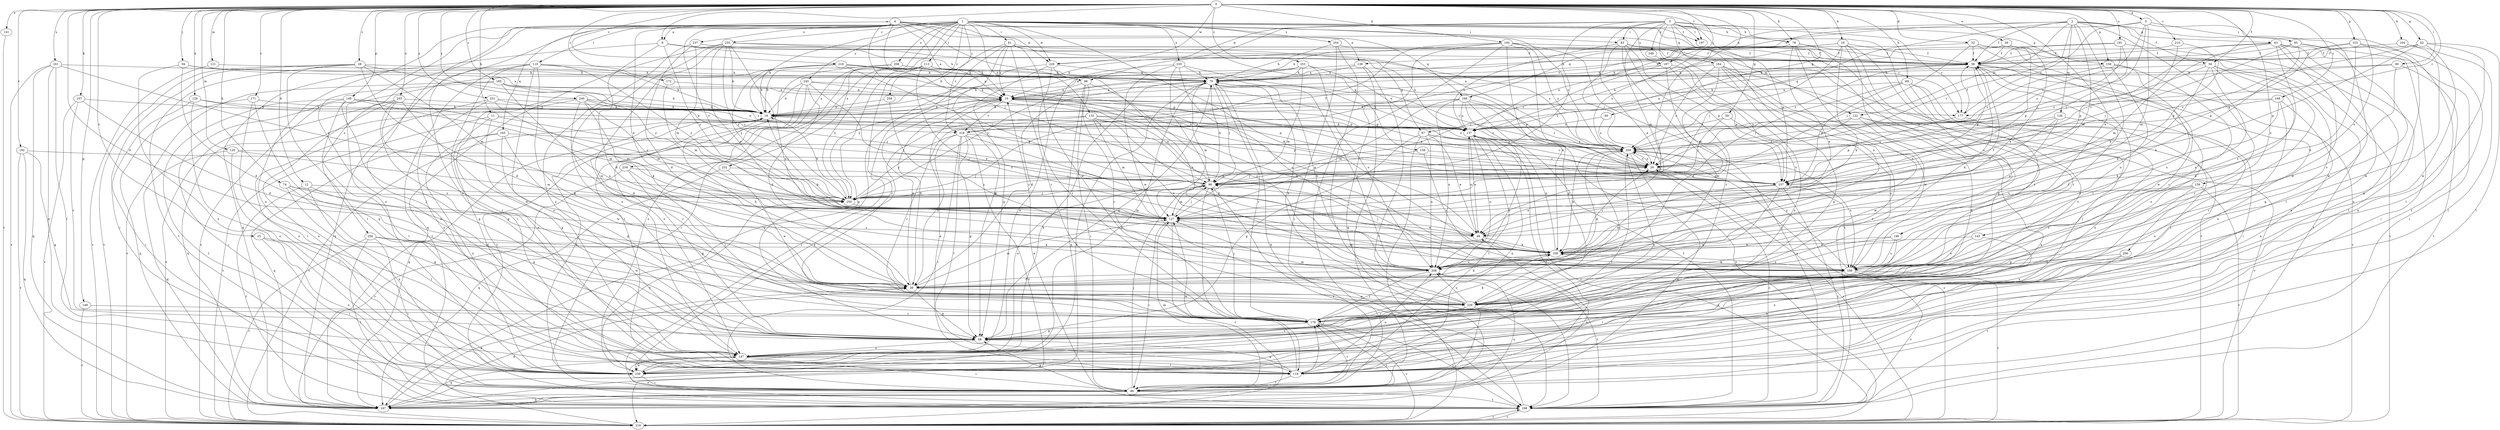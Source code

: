 strict digraph  {
0;
1;
2;
3;
4;
5;
9;
10;
11;
12;
16;
19;
25;
28;
29;
32;
38;
39;
48;
56;
58;
59;
60;
62;
63;
67;
68;
69;
74;
78;
79;
80;
81;
83;
85;
88;
94;
96;
98;
100;
104;
107;
108;
110;
113;
118;
120;
121;
122;
126;
127;
129;
133;
136;
137;
141;
143;
146;
147;
148;
149;
153;
156;
157;
158;
159;
164;
165;
166;
167;
168;
171;
172;
177;
178;
181;
185;
187;
188;
192;
197;
198;
200;
201;
203;
206;
208;
210;
216;
218;
219;
228;
229;
232;
234;
235;
237;
239;
240;
245;
249;
250;
251;
253;
254;
255;
256;
258;
259;
0 -> 5  [label=a];
0 -> 9  [label=a];
0 -> 11  [label=b];
0 -> 12  [label=b];
0 -> 16  [label=b];
0 -> 25  [label=c];
0 -> 28  [label=c];
0 -> 32  [label=d];
0 -> 38  [label=d];
0 -> 39  [label=e];
0 -> 56  [label=f];
0 -> 59  [label=g];
0 -> 60  [label=g];
0 -> 62  [label=g];
0 -> 69  [label=h];
0 -> 74  [label=h];
0 -> 78  [label=h];
0 -> 80  [label=i];
0 -> 94  [label=j];
0 -> 96  [label=j];
0 -> 100  [label=k];
0 -> 104  [label=k];
0 -> 107  [label=k];
0 -> 120  [label=m];
0 -> 121  [label=m];
0 -> 129  [label=n];
0 -> 141  [label=o];
0 -> 143  [label=o];
0 -> 146  [label=o];
0 -> 148  [label=p];
0 -> 149  [label=p];
0 -> 153  [label=p];
0 -> 156  [label=p];
0 -> 168  [label=r];
0 -> 171  [label=r];
0 -> 172  [label=r];
0 -> 177  [label=r];
0 -> 181  [label=s];
0 -> 185  [label=s];
0 -> 192  [label=t];
0 -> 197  [label=t];
0 -> 200  [label=u];
0 -> 201  [label=u];
0 -> 203  [label=u];
0 -> 210  [label=v];
0 -> 216  [label=v];
0 -> 218  [label=v];
0 -> 228  [label=w];
0 -> 240  [label=y];
0 -> 251  [label=z];
0 -> 253  [label=z];
1 -> 19  [label=b];
1 -> 48  [label=e];
1 -> 78  [label=h];
1 -> 81  [label=i];
1 -> 83  [label=i];
1 -> 108  [label=k];
1 -> 110  [label=l];
1 -> 113  [label=l];
1 -> 122  [label=m];
1 -> 133  [label=n];
1 -> 147  [label=o];
1 -> 158  [label=q];
1 -> 187  [label=s];
1 -> 197  [label=t];
1 -> 206  [label=u];
1 -> 218  [label=v];
1 -> 228  [label=w];
1 -> 232  [label=x];
1 -> 234  [label=x];
1 -> 235  [label=x];
1 -> 237  [label=x];
1 -> 239  [label=x];
1 -> 245  [label=y];
1 -> 254  [label=z];
1 -> 255  [label=z];
1 -> 256  [label=z];
1 -> 258  [label=z];
2 -> 29  [label=c];
2 -> 56  [label=f];
2 -> 58  [label=f];
2 -> 63  [label=g];
2 -> 67  [label=g];
2 -> 108  [label=k];
2 -> 118  [label=l];
2 -> 122  [label=m];
2 -> 126  [label=m];
2 -> 127  [label=m];
2 -> 136  [label=n];
2 -> 159  [label=q];
2 -> 187  [label=s];
3 -> 19  [label=b];
3 -> 48  [label=e];
3 -> 78  [label=h];
3 -> 83  [label=i];
3 -> 127  [label=m];
3 -> 156  [label=p];
3 -> 157  [label=p];
3 -> 164  [label=q];
3 -> 177  [label=r];
3 -> 188  [label=s];
3 -> 197  [label=t];
3 -> 198  [label=t];
3 -> 208  [label=u];
3 -> 228  [label=w];
3 -> 249  [label=y];
3 -> 250  [label=y];
4 -> 9  [label=a];
4 -> 10  [label=a];
4 -> 96  [label=j];
4 -> 98  [label=j];
4 -> 118  [label=l];
4 -> 136  [label=n];
4 -> 157  [label=p];
4 -> 165  [label=q];
4 -> 166  [label=q];
4 -> 177  [label=r];
4 -> 228  [label=w];
4 -> 239  [label=x];
4 -> 250  [label=y];
4 -> 259  [label=z];
5 -> 85  [label=i];
5 -> 98  [label=j];
5 -> 118  [label=l];
5 -> 127  [label=m];
5 -> 166  [label=q];
5 -> 177  [label=r];
5 -> 259  [label=z];
9 -> 38  [label=d];
9 -> 58  [label=f];
9 -> 67  [label=g];
9 -> 79  [label=h];
9 -> 167  [label=q];
9 -> 250  [label=y];
10 -> 19  [label=b];
10 -> 29  [label=c];
10 -> 38  [label=d];
10 -> 88  [label=i];
10 -> 108  [label=k];
10 -> 177  [label=r];
10 -> 218  [label=v];
11 -> 68  [label=g];
11 -> 98  [label=j];
11 -> 118  [label=l];
11 -> 218  [label=v];
11 -> 219  [label=v];
12 -> 68  [label=g];
12 -> 118  [label=l];
12 -> 198  [label=t];
12 -> 250  [label=y];
16 -> 38  [label=d];
16 -> 58  [label=f];
16 -> 79  [label=h];
16 -> 98  [label=j];
16 -> 108  [label=k];
16 -> 137  [label=n];
16 -> 147  [label=o];
16 -> 178  [label=r];
19 -> 137  [label=n];
19 -> 157  [label=p];
19 -> 167  [label=q];
19 -> 178  [label=r];
19 -> 219  [label=v];
25 -> 88  [label=i];
25 -> 108  [label=k];
25 -> 239  [label=x];
28 -> 38  [label=d];
28 -> 79  [label=h];
28 -> 88  [label=i];
28 -> 118  [label=l];
28 -> 127  [label=m];
28 -> 198  [label=t];
28 -> 219  [label=v];
28 -> 250  [label=y];
29 -> 98  [label=j];
29 -> 157  [label=p];
29 -> 219  [label=v];
29 -> 259  [label=z];
32 -> 10  [label=a];
32 -> 58  [label=f];
32 -> 98  [label=j];
32 -> 147  [label=o];
32 -> 178  [label=r];
32 -> 198  [label=t];
38 -> 10  [label=a];
38 -> 19  [label=b];
38 -> 68  [label=g];
38 -> 108  [label=k];
38 -> 127  [label=m];
38 -> 229  [label=w];
39 -> 48  [label=e];
39 -> 58  [label=f];
39 -> 137  [label=n];
39 -> 157  [label=p];
39 -> 219  [label=v];
48 -> 10  [label=a];
48 -> 58  [label=f];
48 -> 108  [label=k];
48 -> 137  [label=n];
56 -> 38  [label=d];
56 -> 68  [label=g];
56 -> 79  [label=h];
56 -> 108  [label=k];
56 -> 178  [label=r];
56 -> 188  [label=s];
56 -> 259  [label=z];
58 -> 79  [label=h];
58 -> 137  [label=n];
58 -> 157  [label=p];
58 -> 178  [label=r];
58 -> 219  [label=v];
58 -> 239  [label=x];
58 -> 259  [label=z];
59 -> 98  [label=j];
59 -> 137  [label=n];
59 -> 188  [label=s];
60 -> 137  [label=n];
60 -> 259  [label=z];
62 -> 29  [label=c];
62 -> 58  [label=f];
62 -> 118  [label=l];
62 -> 157  [label=p];
62 -> 229  [label=w];
62 -> 239  [label=x];
63 -> 58  [label=f];
63 -> 88  [label=i];
63 -> 118  [label=l];
63 -> 127  [label=m];
63 -> 157  [label=p];
63 -> 188  [label=s];
63 -> 229  [label=w];
63 -> 239  [label=x];
67 -> 29  [label=c];
67 -> 48  [label=e];
67 -> 68  [label=g];
67 -> 208  [label=u];
67 -> 219  [label=v];
67 -> 259  [label=z];
68 -> 147  [label=o];
68 -> 259  [label=z];
69 -> 10  [label=a];
69 -> 88  [label=i];
69 -> 98  [label=j];
69 -> 118  [label=l];
69 -> 157  [label=p];
69 -> 239  [label=x];
74 -> 68  [label=g];
74 -> 188  [label=s];
74 -> 239  [label=x];
74 -> 250  [label=y];
78 -> 48  [label=e];
78 -> 58  [label=f];
78 -> 68  [label=g];
78 -> 98  [label=j];
78 -> 178  [label=r];
78 -> 208  [label=u];
78 -> 259  [label=z];
79 -> 10  [label=a];
79 -> 38  [label=d];
79 -> 68  [label=g];
79 -> 98  [label=j];
79 -> 127  [label=m];
79 -> 178  [label=r];
79 -> 208  [label=u];
79 -> 239  [label=x];
80 -> 19  [label=b];
80 -> 79  [label=h];
80 -> 188  [label=s];
80 -> 198  [label=t];
81 -> 10  [label=a];
81 -> 19  [label=b];
81 -> 29  [label=c];
81 -> 58  [label=f];
81 -> 68  [label=g];
81 -> 167  [label=q];
81 -> 178  [label=r];
81 -> 229  [label=w];
83 -> 29  [label=c];
83 -> 58  [label=f];
83 -> 137  [label=n];
83 -> 157  [label=p];
83 -> 178  [label=r];
83 -> 219  [label=v];
83 -> 229  [label=w];
85 -> 58  [label=f];
85 -> 88  [label=i];
85 -> 98  [label=j];
85 -> 108  [label=k];
85 -> 229  [label=w];
88 -> 68  [label=g];
88 -> 98  [label=j];
88 -> 127  [label=m];
88 -> 167  [label=q];
88 -> 178  [label=r];
88 -> 198  [label=t];
94 -> 10  [label=a];
94 -> 38  [label=d];
94 -> 79  [label=h];
94 -> 239  [label=x];
96 -> 10  [label=a];
96 -> 88  [label=i];
96 -> 167  [label=q];
96 -> 178  [label=r];
96 -> 208  [label=u];
98 -> 10  [label=a];
98 -> 79  [label=h];
98 -> 118  [label=l];
98 -> 127  [label=m];
98 -> 198  [label=t];
98 -> 250  [label=y];
100 -> 58  [label=f];
100 -> 68  [label=g];
100 -> 79  [label=h];
100 -> 88  [label=i];
100 -> 108  [label=k];
100 -> 167  [label=q];
100 -> 198  [label=t];
100 -> 250  [label=y];
100 -> 259  [label=z];
104 -> 58  [label=f];
104 -> 118  [label=l];
104 -> 229  [label=w];
107 -> 19  [label=b];
107 -> 38  [label=d];
107 -> 178  [label=r];
107 -> 219  [label=v];
108 -> 19  [label=b];
108 -> 29  [label=c];
108 -> 98  [label=j];
108 -> 137  [label=n];
108 -> 188  [label=s];
108 -> 208  [label=u];
110 -> 19  [label=b];
110 -> 79  [label=h];
110 -> 118  [label=l];
110 -> 147  [label=o];
110 -> 167  [label=q];
110 -> 178  [label=r];
110 -> 198  [label=t];
110 -> 250  [label=y];
113 -> 10  [label=a];
113 -> 68  [label=g];
113 -> 79  [label=h];
113 -> 88  [label=i];
113 -> 178  [label=r];
113 -> 188  [label=s];
113 -> 239  [label=x];
113 -> 250  [label=y];
118 -> 10  [label=a];
118 -> 68  [label=g];
118 -> 88  [label=i];
118 -> 127  [label=m];
118 -> 137  [label=n];
118 -> 178  [label=r];
118 -> 208  [label=u];
120 -> 29  [label=c];
120 -> 118  [label=l];
120 -> 127  [label=m];
120 -> 167  [label=q];
121 -> 79  [label=h];
121 -> 219  [label=v];
122 -> 29  [label=c];
122 -> 137  [label=n];
122 -> 219  [label=v];
122 -> 229  [label=w];
122 -> 239  [label=x];
126 -> 29  [label=c];
126 -> 48  [label=e];
126 -> 137  [label=n];
126 -> 147  [label=o];
126 -> 250  [label=y];
127 -> 48  [label=e];
127 -> 58  [label=f];
127 -> 88  [label=i];
127 -> 98  [label=j];
127 -> 219  [label=v];
129 -> 19  [label=b];
129 -> 88  [label=i];
129 -> 137  [label=n];
129 -> 239  [label=x];
133 -> 48  [label=e];
133 -> 108  [label=k];
133 -> 127  [label=m];
133 -> 137  [label=n];
133 -> 178  [label=r];
133 -> 188  [label=s];
133 -> 239  [label=x];
133 -> 259  [label=z];
136 -> 19  [label=b];
136 -> 79  [label=h];
136 -> 88  [label=i];
136 -> 198  [label=t];
137 -> 19  [label=b];
137 -> 48  [label=e];
137 -> 79  [label=h];
137 -> 88  [label=i];
137 -> 118  [label=l];
137 -> 208  [label=u];
137 -> 219  [label=v];
137 -> 259  [label=z];
141 -> 219  [label=v];
143 -> 108  [label=k];
143 -> 188  [label=s];
143 -> 239  [label=x];
146 -> 108  [label=k];
146 -> 188  [label=s];
146 -> 208  [label=u];
146 -> 239  [label=x];
147 -> 88  [label=i];
147 -> 118  [label=l];
147 -> 167  [label=q];
147 -> 239  [label=x];
148 -> 178  [label=r];
148 -> 219  [label=v];
149 -> 19  [label=b];
149 -> 68  [label=g];
149 -> 88  [label=i];
149 -> 118  [label=l];
149 -> 127  [label=m];
149 -> 198  [label=t];
149 -> 250  [label=y];
153 -> 58  [label=f];
153 -> 68  [label=g];
153 -> 108  [label=k];
153 -> 118  [label=l];
153 -> 157  [label=p];
156 -> 79  [label=h];
156 -> 188  [label=s];
156 -> 208  [label=u];
156 -> 229  [label=w];
156 -> 259  [label=z];
157 -> 10  [label=a];
157 -> 48  [label=e];
157 -> 188  [label=s];
157 -> 198  [label=t];
157 -> 208  [label=u];
157 -> 229  [label=w];
158 -> 29  [label=c];
158 -> 147  [label=o];
158 -> 188  [label=s];
159 -> 68  [label=g];
159 -> 188  [label=s];
159 -> 219  [label=v];
159 -> 239  [label=x];
159 -> 250  [label=y];
164 -> 10  [label=a];
164 -> 29  [label=c];
164 -> 68  [label=g];
164 -> 79  [label=h];
164 -> 118  [label=l];
164 -> 127  [label=m];
164 -> 147  [label=o];
164 -> 229  [label=w];
165 -> 68  [label=g];
165 -> 167  [label=q];
165 -> 229  [label=w];
165 -> 239  [label=x];
165 -> 259  [label=z];
166 -> 19  [label=b];
166 -> 29  [label=c];
166 -> 127  [label=m];
166 -> 137  [label=n];
166 -> 178  [label=r];
166 -> 198  [label=t];
166 -> 208  [label=u];
166 -> 219  [label=v];
167 -> 38  [label=d];
167 -> 48  [label=e];
167 -> 79  [label=h];
167 -> 178  [label=r];
167 -> 208  [label=u];
168 -> 19  [label=b];
168 -> 108  [label=k];
168 -> 178  [label=r];
168 -> 239  [label=x];
168 -> 259  [label=z];
171 -> 19  [label=b];
171 -> 68  [label=g];
171 -> 118  [label=l];
171 -> 167  [label=q];
172 -> 10  [label=a];
172 -> 127  [label=m];
177 -> 58  [label=f];
177 -> 157  [label=p];
177 -> 188  [label=s];
178 -> 68  [label=g];
178 -> 98  [label=j];
178 -> 108  [label=k];
178 -> 198  [label=t];
178 -> 219  [label=v];
181 -> 29  [label=c];
181 -> 58  [label=f];
181 -> 79  [label=h];
181 -> 147  [label=o];
181 -> 259  [label=z];
185 -> 10  [label=a];
185 -> 19  [label=b];
185 -> 147  [label=o];
185 -> 208  [label=u];
185 -> 219  [label=v];
185 -> 259  [label=z];
187 -> 38  [label=d];
187 -> 79  [label=h];
187 -> 98  [label=j];
187 -> 157  [label=p];
187 -> 208  [label=u];
188 -> 108  [label=k];
188 -> 118  [label=l];
188 -> 127  [label=m];
188 -> 198  [label=t];
188 -> 219  [label=v];
188 -> 259  [label=z];
192 -> 29  [label=c];
192 -> 68  [label=g];
192 -> 167  [label=q];
192 -> 219  [label=v];
198 -> 10  [label=a];
198 -> 29  [label=c];
198 -> 79  [label=h];
198 -> 147  [label=o];
198 -> 219  [label=v];
200 -> 198  [label=t];
200 -> 208  [label=u];
200 -> 239  [label=x];
201 -> 79  [label=h];
201 -> 118  [label=l];
201 -> 167  [label=q];
201 -> 219  [label=v];
201 -> 239  [label=x];
201 -> 250  [label=y];
203 -> 19  [label=b];
203 -> 68  [label=g];
203 -> 178  [label=r];
203 -> 219  [label=v];
203 -> 229  [label=w];
203 -> 239  [label=x];
206 -> 19  [label=b];
206 -> 79  [label=h];
206 -> 118  [label=l];
206 -> 157  [label=p];
208 -> 38  [label=d];
208 -> 79  [label=h];
208 -> 178  [label=r];
208 -> 198  [label=t];
210 -> 29  [label=c];
210 -> 58  [label=f];
210 -> 157  [label=p];
216 -> 19  [label=b];
216 -> 29  [label=c];
216 -> 79  [label=h];
216 -> 98  [label=j];
216 -> 157  [label=p];
216 -> 219  [label=v];
216 -> 250  [label=y];
218 -> 38  [label=d];
218 -> 58  [label=f];
218 -> 68  [label=g];
218 -> 88  [label=i];
218 -> 108  [label=k];
218 -> 118  [label=l];
218 -> 219  [label=v];
218 -> 250  [label=y];
218 -> 259  [label=z];
219 -> 38  [label=d];
219 -> 198  [label=t];
219 -> 259  [label=z];
228 -> 68  [label=g];
228 -> 79  [label=h];
228 -> 178  [label=r];
228 -> 208  [label=u];
228 -> 250  [label=y];
229 -> 58  [label=f];
229 -> 79  [label=h];
229 -> 88  [label=i];
229 -> 127  [label=m];
229 -> 147  [label=o];
229 -> 178  [label=r];
229 -> 208  [label=u];
229 -> 259  [label=z];
232 -> 98  [label=j];
232 -> 167  [label=q];
232 -> 229  [label=w];
234 -> 68  [label=g];
234 -> 98  [label=j];
234 -> 178  [label=r];
234 -> 219  [label=v];
235 -> 79  [label=h];
235 -> 98  [label=j];
235 -> 147  [label=o];
235 -> 157  [label=p];
235 -> 188  [label=s];
235 -> 229  [label=w];
237 -> 38  [label=d];
237 -> 58  [label=f];
237 -> 127  [label=m];
237 -> 147  [label=o];
237 -> 259  [label=z];
239 -> 19  [label=b];
239 -> 79  [label=h];
239 -> 88  [label=i];
239 -> 250  [label=y];
240 -> 19  [label=b];
240 -> 38  [label=d];
240 -> 98  [label=j];
240 -> 108  [label=k];
240 -> 127  [label=m];
240 -> 137  [label=n];
240 -> 147  [label=o];
240 -> 167  [label=q];
245 -> 10  [label=a];
245 -> 19  [label=b];
245 -> 38  [label=d];
245 -> 48  [label=e];
245 -> 147  [label=o];
245 -> 157  [label=p];
245 -> 198  [label=t];
249 -> 239  [label=x];
250 -> 19  [label=b];
250 -> 29  [label=c];
250 -> 98  [label=j];
250 -> 127  [label=m];
251 -> 19  [label=b];
251 -> 127  [label=m];
251 -> 147  [label=o];
251 -> 157  [label=p];
251 -> 239  [label=x];
253 -> 10  [label=a];
253 -> 79  [label=h];
253 -> 127  [label=m];
253 -> 137  [label=n];
253 -> 208  [label=u];
253 -> 250  [label=y];
254 -> 58  [label=f];
254 -> 79  [label=h];
254 -> 88  [label=i];
254 -> 198  [label=t];
255 -> 19  [label=b];
255 -> 48  [label=e];
255 -> 58  [label=f];
255 -> 137  [label=n];
255 -> 147  [label=o];
255 -> 167  [label=q];
255 -> 208  [label=u];
255 -> 229  [label=w];
255 -> 250  [label=y];
256 -> 88  [label=i];
256 -> 108  [label=k];
256 -> 198  [label=t];
256 -> 219  [label=v];
256 -> 229  [label=w];
258 -> 19  [label=b];
258 -> 208  [label=u];
259 -> 29  [label=c];
259 -> 38  [label=d];
259 -> 108  [label=k];
259 -> 118  [label=l];
259 -> 167  [label=q];
259 -> 188  [label=s];
}
